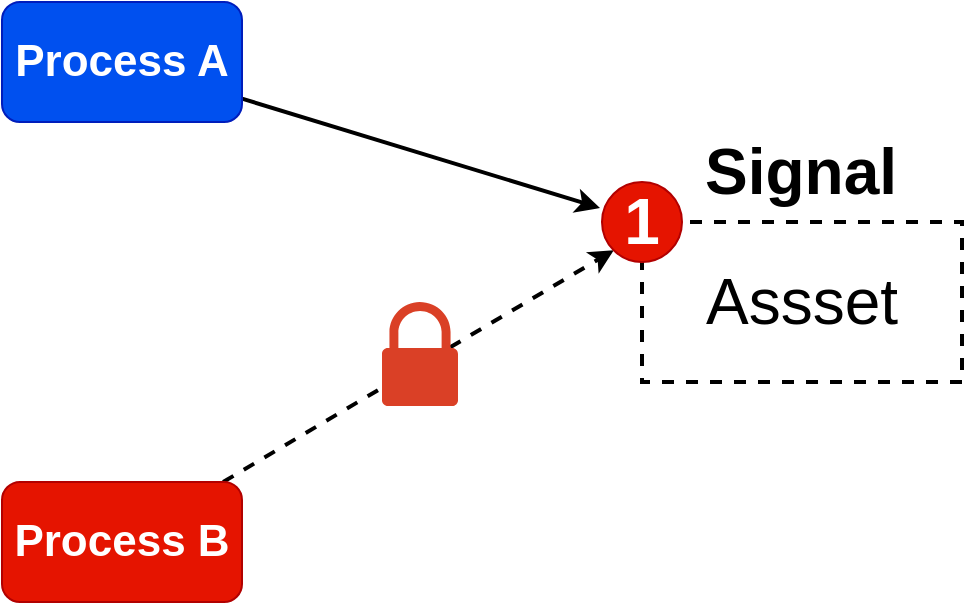 <mxfile version="20.2.2" type="github">
  <diagram id="qYIsMPXF4J2W1RSL-ITE" name="第 1 页">
    <mxGraphModel dx="1178" dy="797" grid="1" gridSize="10" guides="1" tooltips="1" connect="1" arrows="1" fold="1" page="1" pageScale="1" pageWidth="1169" pageHeight="1654" math="0" shadow="0">
      <root>
        <mxCell id="0" />
        <mxCell id="1" parent="0" />
        <mxCell id="yfcJ5tYhdkiDxdKYbJJ5-8" value="Assset" style="rounded=0;whiteSpace=wrap;html=1;fontSize=32;dashed=1;strokeWidth=2;" vertex="1" parent="1">
          <mxGeometry x="590" y="370" width="160" height="80" as="geometry" />
        </mxCell>
        <mxCell id="yfcJ5tYhdkiDxdKYbJJ5-9" style="edgeStyle=none;rounded=0;orthogonalLoop=1;jettySize=auto;html=1;entryX=-0.025;entryY=0.325;entryDx=0;entryDy=0;entryPerimeter=0;fontSize=32;strokeWidth=2;" edge="1" parent="1" source="yfcJ5tYhdkiDxdKYbJJ5-2" target="yfcJ5tYhdkiDxdKYbJJ5-7">
          <mxGeometry relative="1" as="geometry" />
        </mxCell>
        <mxCell id="yfcJ5tYhdkiDxdKYbJJ5-2" value="&lt;b&gt;&lt;font style=&quot;font-size: 22px;&quot;&gt;Process A&lt;/font&gt;&lt;/b&gt;" style="rounded=1;whiteSpace=wrap;html=1;fillColor=#0050ef;fontColor=#ffffff;strokeColor=#001DBC;" vertex="1" parent="1">
          <mxGeometry x="270" y="260" width="120" height="60" as="geometry" />
        </mxCell>
        <mxCell id="yfcJ5tYhdkiDxdKYbJJ5-10" style="edgeStyle=none;rounded=0;orthogonalLoop=1;jettySize=auto;html=1;entryX=0;entryY=1;entryDx=0;entryDy=0;dashed=1;fontSize=32;strokeWidth=2;" edge="1" parent="1" source="yfcJ5tYhdkiDxdKYbJJ5-4" target="yfcJ5tYhdkiDxdKYbJJ5-7">
          <mxGeometry relative="1" as="geometry" />
        </mxCell>
        <mxCell id="yfcJ5tYhdkiDxdKYbJJ5-4" value="&lt;b&gt;&lt;font style=&quot;font-size: 22px;&quot;&gt;Process B&lt;/font&gt;&lt;/b&gt;" style="rounded=1;whiteSpace=wrap;html=1;fillColor=#e51400;fontColor=#ffffff;strokeColor=#B20000;" vertex="1" parent="1">
          <mxGeometry x="270" y="500" width="120" height="60" as="geometry" />
        </mxCell>
        <mxCell id="yfcJ5tYhdkiDxdKYbJJ5-7" value="&lt;b&gt;&lt;font style=&quot;font-size: 32px;&quot;&gt;1&lt;/font&gt;&lt;/b&gt;" style="ellipse;whiteSpace=wrap;html=1;aspect=fixed;fillColor=#e51400;fontColor=#ffffff;strokeColor=#B20000;" vertex="1" parent="1">
          <mxGeometry x="570" y="350" width="40" height="40" as="geometry" />
        </mxCell>
        <mxCell id="yfcJ5tYhdkiDxdKYbJJ5-11" value="" style="sketch=0;pointerEvents=1;shadow=0;dashed=0;html=1;strokeColor=none;labelPosition=center;verticalLabelPosition=bottom;verticalAlign=top;outlineConnect=0;align=center;shape=mxgraph.office.security.lock_protected;fillColor=#DA4026;fontSize=32;" vertex="1" parent="1">
          <mxGeometry x="460" y="410" width="38" height="52" as="geometry" />
        </mxCell>
        <mxCell id="yfcJ5tYhdkiDxdKYbJJ5-12" value="&lt;b&gt;Signal&lt;/b&gt;" style="text;html=1;align=center;verticalAlign=middle;resizable=0;points=[];autosize=1;strokeColor=none;fillColor=none;fontSize=32;" vertex="1" parent="1">
          <mxGeometry x="609" y="320" width="120" height="50" as="geometry" />
        </mxCell>
      </root>
    </mxGraphModel>
  </diagram>
</mxfile>
